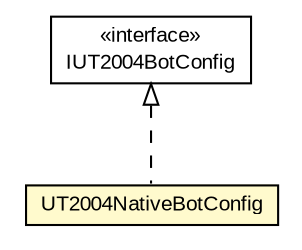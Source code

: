 #!/usr/local/bin/dot
#
# Class diagram 
# Generated by UMLGraph version 5.1 (http://www.umlgraph.org/)
#

digraph G {
	edge [fontname="arial",fontsize=10,labelfontname="arial",labelfontsize=10];
	node [fontname="arial",fontsize=10,shape=plaintext];
	nodesep=0.25;
	ranksep=0.5;
	// cz.cuni.amis.pogamut.ut2004.tournament.match.UT2004NativeBotConfig
	c1639 [label=<<table title="cz.cuni.amis.pogamut.ut2004.tournament.match.UT2004NativeBotConfig" border="0" cellborder="1" cellspacing="0" cellpadding="2" port="p" bgcolor="lemonChiffon" href="./UT2004NativeBotConfig.html">
		<tr><td><table border="0" cellspacing="0" cellpadding="1">
<tr><td align="center" balign="center"> UT2004NativeBotConfig </td></tr>
		</table></td></tr>
		</table>>, fontname="arial", fontcolor="black", fontsize=10.0];
	// cz.cuni.amis.pogamut.ut2004.tournament.match.IUT2004BotConfig
	c1648 [label=<<table title="cz.cuni.amis.pogamut.ut2004.tournament.match.IUT2004BotConfig" border="0" cellborder="1" cellspacing="0" cellpadding="2" port="p" href="./IUT2004BotConfig.html">
		<tr><td><table border="0" cellspacing="0" cellpadding="1">
<tr><td align="center" balign="center"> &#171;interface&#187; </td></tr>
<tr><td align="center" balign="center"> IUT2004BotConfig </td></tr>
		</table></td></tr>
		</table>>, fontname="arial", fontcolor="black", fontsize=10.0];
	//cz.cuni.amis.pogamut.ut2004.tournament.match.UT2004NativeBotConfig implements cz.cuni.amis.pogamut.ut2004.tournament.match.IUT2004BotConfig
	c1648:p -> c1639:p [dir=back,arrowtail=empty,style=dashed];
}

